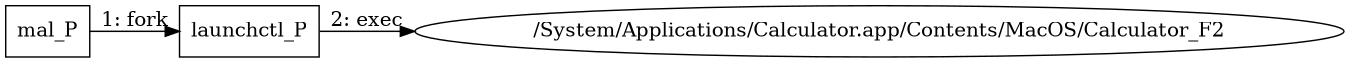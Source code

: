 digraph "T1569.001" {
rankdir="LR"
size="9"
fixedsize="false"
splines="true"
nodesep=0.3
ranksep=0
fontsize=10
overlap="scalexy"
engine= "neato"
	"mal_P" [node_type=Process shape=box]
	"launchctl_P" [node_type=Process shape=box]
	"/System/Applications/Calculator.app/Contents/MacOS/Calculator_F2" [node_type=File shape=ellipse]
	"mal_P" -> "launchctl_P" [label="1: fork"]
	"launchctl_P" -> "/System/Applications/Calculator.app/Contents/MacOS/Calculator_F2" [label="2: exec"]
}
